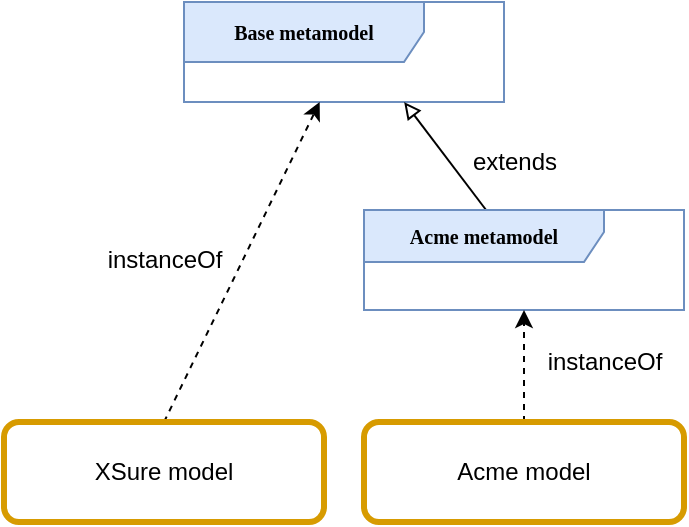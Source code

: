 <mxfile version="15.2.9" type="github">
  <diagram name="Page-1" id="c4acf3e9-155e-7222-9cf6-157b1a14988f">
    <mxGraphModel dx="2084" dy="1862" grid="1" gridSize="10" guides="1" tooltips="1" connect="1" arrows="1" fold="1" page="1" pageScale="1" pageWidth="850" pageHeight="1100" background="#ffffff" math="0" shadow="0">
      <root>
        <mxCell id="0" />
        <mxCell id="1" parent="0" />
        <mxCell id="17acba5748e5396b-1" value="&lt;b&gt;Base metamodel&lt;/b&gt;" style="shape=umlFrame;whiteSpace=wrap;html=1;rounded=0;shadow=0;comic=0;labelBackgroundColor=none;strokeWidth=1;fontFamily=Verdana;fontSize=10;align=center;width=120;height=30;fillColor=#dae8fc;strokeColor=#6c8ebf;" parent="1" vertex="1">
          <mxGeometry x="-560" y="-990" width="160" height="50" as="geometry" />
        </mxCell>
        <mxCell id="HCxnnW7y-VYpG5oS4Wv8-3" style="rounded=0;orthogonalLoop=1;jettySize=auto;html=1;exitX=0.5;exitY=0;exitDx=0;exitDy=0;dashed=1;" parent="1" source="b5VA8ep8MEkL3aA0l4M3-1" target="17acba5748e5396b-1" edge="1">
          <mxGeometry relative="1" as="geometry">
            <mxPoint x="-561.04" y="-798.98" as="sourcePoint" />
          </mxGeometry>
        </mxCell>
        <mxCell id="HCxnnW7y-VYpG5oS4Wv8-4" style="edgeStyle=none;rounded=0;orthogonalLoop=1;jettySize=auto;html=1;entryX=0.688;entryY=1;entryDx=0;entryDy=0;entryPerimeter=0;endArrow=block;endFill=0;" parent="1" source="HCxnnW7y-VYpG5oS4Wv8-2" target="17acba5748e5396b-1" edge="1">
          <mxGeometry relative="1" as="geometry" />
        </mxCell>
        <mxCell id="HCxnnW7y-VYpG5oS4Wv8-2" value="&lt;b&gt;Acme metamodel&lt;/b&gt;" style="shape=umlFrame;whiteSpace=wrap;html=1;rounded=0;shadow=0;comic=0;labelBackgroundColor=none;strokeWidth=1;fontFamily=Verdana;fontSize=10;align=center;width=120;height=26;fillColor=#dae8fc;strokeColor=#6c8ebf;" parent="1" vertex="1">
          <mxGeometry x="-470" y="-886" width="160" height="50" as="geometry" />
        </mxCell>
        <mxCell id="HCxnnW7y-VYpG5oS4Wv8-5" value="instanceOf" style="text;html=1;align=center;verticalAlign=middle;resizable=0;points=[];autosize=1;strokeColor=none;" parent="1" vertex="1">
          <mxGeometry x="-605" y="-871" width="70" height="20" as="geometry" />
        </mxCell>
        <mxCell id="HCxnnW7y-VYpG5oS4Wv8-6" style="rounded=0;orthogonalLoop=1;jettySize=auto;html=1;exitX=0.5;exitY=0;exitDx=0;exitDy=0;dashed=1;" parent="1" target="HCxnnW7y-VYpG5oS4Wv8-2" edge="1" source="b5VA8ep8MEkL3aA0l4M3-2">
          <mxGeometry relative="1" as="geometry">
            <mxPoint x="-390" y="-743" as="sourcePoint" />
            <mxPoint x="-486.949" y="-930" as="targetPoint" />
          </mxGeometry>
        </mxCell>
        <mxCell id="HCxnnW7y-VYpG5oS4Wv8-7" value="instanceOf" style="text;html=1;align=center;verticalAlign=middle;resizable=0;points=[];autosize=1;strokeColor=none;" parent="1" vertex="1">
          <mxGeometry x="-385" y="-820" width="70" height="20" as="geometry" />
        </mxCell>
        <mxCell id="HCxnnW7y-VYpG5oS4Wv8-8" value="extends" style="text;html=1;align=center;verticalAlign=middle;resizable=0;points=[];autosize=1;strokeColor=none;" parent="1" vertex="1">
          <mxGeometry x="-425" y="-920" width="60" height="20" as="geometry" />
        </mxCell>
        <mxCell id="b5VA8ep8MEkL3aA0l4M3-1" value="XSure model" style="rounded=1;whiteSpace=wrap;html=1;fillColor=none;strokeColor=#d79b00;strokeWidth=3;" vertex="1" parent="1">
          <mxGeometry x="-650" y="-780" width="160" height="50" as="geometry" />
        </mxCell>
        <mxCell id="b5VA8ep8MEkL3aA0l4M3-2" value="Acme model" style="rounded=1;whiteSpace=wrap;html=1;fillColor=none;strokeColor=#d79b00;strokeWidth=3;" vertex="1" parent="1">
          <mxGeometry x="-470" y="-780" width="160" height="50" as="geometry" />
        </mxCell>
      </root>
    </mxGraphModel>
  </diagram>
</mxfile>
